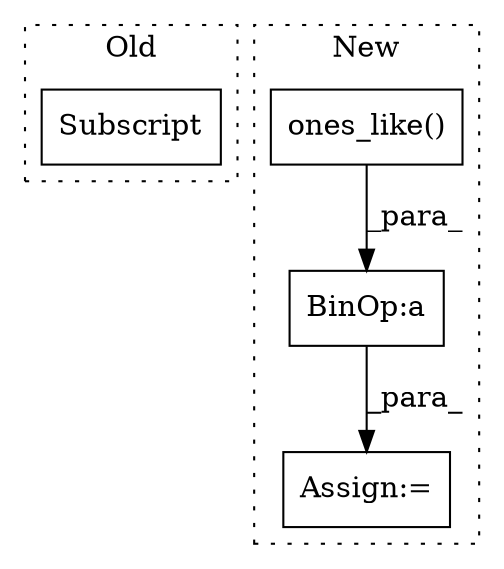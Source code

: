 digraph G {
subgraph cluster0 {
1 [label="Subscript" a="63" s="3908,0" l="17,0" shape="box"];
label = "Old";
style="dotted";
}
subgraph cluster1 {
2 [label="ones_like()" a="75" s="3973,3997" l="14,17" shape="box"];
3 [label="Assign:=" a="68" s="3970" l="3" shape="box"];
4 [label="BinOp:a" a="82" s="4014" l="3" shape="box"];
label = "New";
style="dotted";
}
2 -> 4 [label="_para_"];
4 -> 3 [label="_para_"];
}